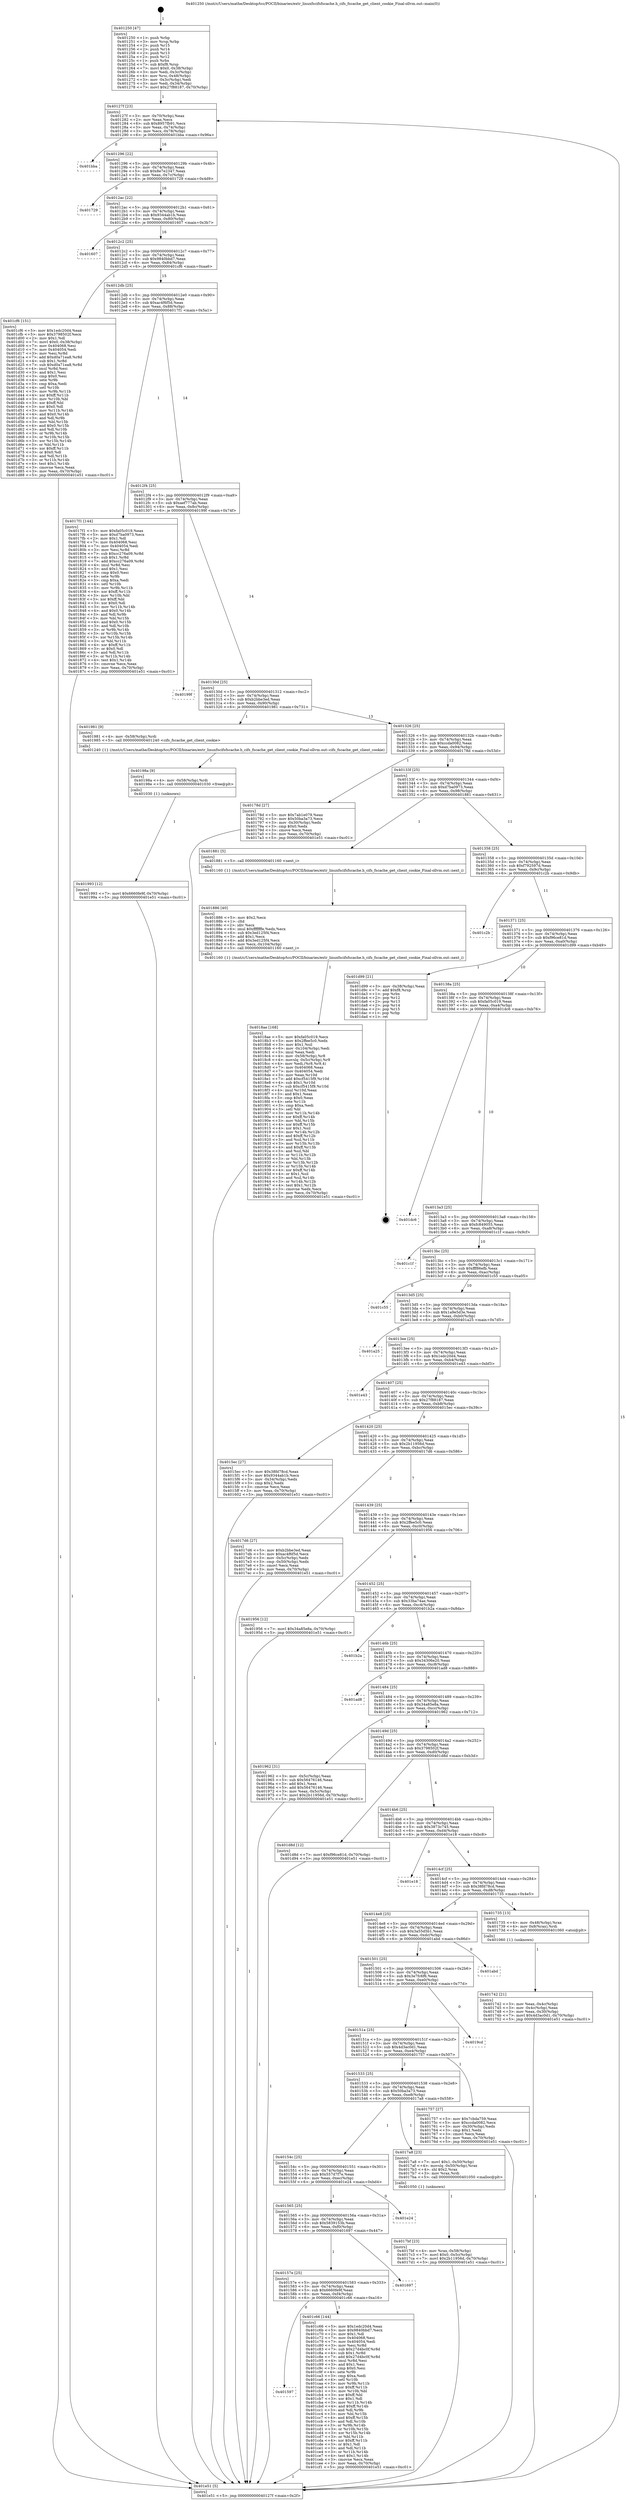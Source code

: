 digraph "0x401250" {
  label = "0x401250 (/mnt/c/Users/mathe/Desktop/tcc/POCII/binaries/extr_linuxfscifsfscache.h_cifs_fscache_get_client_cookie_Final-ollvm.out::main(0))"
  labelloc = "t"
  node[shape=record]

  Entry [label="",width=0.3,height=0.3,shape=circle,fillcolor=black,style=filled]
  "0x40127f" [label="{
     0x40127f [23]\l
     | [instrs]\l
     &nbsp;&nbsp;0x40127f \<+3\>: mov -0x70(%rbp),%eax\l
     &nbsp;&nbsp;0x401282 \<+2\>: mov %eax,%ecx\l
     &nbsp;&nbsp;0x401284 \<+6\>: sub $0x8957fb91,%ecx\l
     &nbsp;&nbsp;0x40128a \<+3\>: mov %eax,-0x74(%rbp)\l
     &nbsp;&nbsp;0x40128d \<+3\>: mov %ecx,-0x78(%rbp)\l
     &nbsp;&nbsp;0x401290 \<+6\>: je 0000000000401bba \<main+0x96a\>\l
  }"]
  "0x401bba" [label="{
     0x401bba\l
  }", style=dashed]
  "0x401296" [label="{
     0x401296 [22]\l
     | [instrs]\l
     &nbsp;&nbsp;0x401296 \<+5\>: jmp 000000000040129b \<main+0x4b\>\l
     &nbsp;&nbsp;0x40129b \<+3\>: mov -0x74(%rbp),%eax\l
     &nbsp;&nbsp;0x40129e \<+5\>: sub $0x8e7e2347,%eax\l
     &nbsp;&nbsp;0x4012a3 \<+3\>: mov %eax,-0x7c(%rbp)\l
     &nbsp;&nbsp;0x4012a6 \<+6\>: je 0000000000401729 \<main+0x4d9\>\l
  }"]
  Exit [label="",width=0.3,height=0.3,shape=circle,fillcolor=black,style=filled,peripheries=2]
  "0x401729" [label="{
     0x401729\l
  }", style=dashed]
  "0x4012ac" [label="{
     0x4012ac [22]\l
     | [instrs]\l
     &nbsp;&nbsp;0x4012ac \<+5\>: jmp 00000000004012b1 \<main+0x61\>\l
     &nbsp;&nbsp;0x4012b1 \<+3\>: mov -0x74(%rbp),%eax\l
     &nbsp;&nbsp;0x4012b4 \<+5\>: sub $0x9344ab1b,%eax\l
     &nbsp;&nbsp;0x4012b9 \<+3\>: mov %eax,-0x80(%rbp)\l
     &nbsp;&nbsp;0x4012bc \<+6\>: je 0000000000401607 \<main+0x3b7\>\l
  }"]
  "0x401597" [label="{
     0x401597\l
  }", style=dashed]
  "0x401607" [label="{
     0x401607\l
  }", style=dashed]
  "0x4012c2" [label="{
     0x4012c2 [25]\l
     | [instrs]\l
     &nbsp;&nbsp;0x4012c2 \<+5\>: jmp 00000000004012c7 \<main+0x77\>\l
     &nbsp;&nbsp;0x4012c7 \<+3\>: mov -0x74(%rbp),%eax\l
     &nbsp;&nbsp;0x4012ca \<+5\>: sub $0x9840bbd7,%eax\l
     &nbsp;&nbsp;0x4012cf \<+6\>: mov %eax,-0x84(%rbp)\l
     &nbsp;&nbsp;0x4012d5 \<+6\>: je 0000000000401cf6 \<main+0xaa6\>\l
  }"]
  "0x401c66" [label="{
     0x401c66 [144]\l
     | [instrs]\l
     &nbsp;&nbsp;0x401c66 \<+5\>: mov $0x1edc20d4,%eax\l
     &nbsp;&nbsp;0x401c6b \<+5\>: mov $0x9840bbd7,%ecx\l
     &nbsp;&nbsp;0x401c70 \<+2\>: mov $0x1,%dl\l
     &nbsp;&nbsp;0x401c72 \<+7\>: mov 0x404068,%esi\l
     &nbsp;&nbsp;0x401c79 \<+7\>: mov 0x404054,%edi\l
     &nbsp;&nbsp;0x401c80 \<+3\>: mov %esi,%r8d\l
     &nbsp;&nbsp;0x401c83 \<+7\>: sub $0x27d4bc0f,%r8d\l
     &nbsp;&nbsp;0x401c8a \<+4\>: sub $0x1,%r8d\l
     &nbsp;&nbsp;0x401c8e \<+7\>: add $0x27d4bc0f,%r8d\l
     &nbsp;&nbsp;0x401c95 \<+4\>: imul %r8d,%esi\l
     &nbsp;&nbsp;0x401c99 \<+3\>: and $0x1,%esi\l
     &nbsp;&nbsp;0x401c9c \<+3\>: cmp $0x0,%esi\l
     &nbsp;&nbsp;0x401c9f \<+4\>: sete %r9b\l
     &nbsp;&nbsp;0x401ca3 \<+3\>: cmp $0xa,%edi\l
     &nbsp;&nbsp;0x401ca6 \<+4\>: setl %r10b\l
     &nbsp;&nbsp;0x401caa \<+3\>: mov %r9b,%r11b\l
     &nbsp;&nbsp;0x401cad \<+4\>: xor $0xff,%r11b\l
     &nbsp;&nbsp;0x401cb1 \<+3\>: mov %r10b,%bl\l
     &nbsp;&nbsp;0x401cb4 \<+3\>: xor $0xff,%bl\l
     &nbsp;&nbsp;0x401cb7 \<+3\>: xor $0x1,%dl\l
     &nbsp;&nbsp;0x401cba \<+3\>: mov %r11b,%r14b\l
     &nbsp;&nbsp;0x401cbd \<+4\>: and $0xff,%r14b\l
     &nbsp;&nbsp;0x401cc1 \<+3\>: and %dl,%r9b\l
     &nbsp;&nbsp;0x401cc4 \<+3\>: mov %bl,%r15b\l
     &nbsp;&nbsp;0x401cc7 \<+4\>: and $0xff,%r15b\l
     &nbsp;&nbsp;0x401ccb \<+3\>: and %dl,%r10b\l
     &nbsp;&nbsp;0x401cce \<+3\>: or %r9b,%r14b\l
     &nbsp;&nbsp;0x401cd1 \<+3\>: or %r10b,%r15b\l
     &nbsp;&nbsp;0x401cd4 \<+3\>: xor %r15b,%r14b\l
     &nbsp;&nbsp;0x401cd7 \<+3\>: or %bl,%r11b\l
     &nbsp;&nbsp;0x401cda \<+4\>: xor $0xff,%r11b\l
     &nbsp;&nbsp;0x401cde \<+3\>: or $0x1,%dl\l
     &nbsp;&nbsp;0x401ce1 \<+3\>: and %dl,%r11b\l
     &nbsp;&nbsp;0x401ce4 \<+3\>: or %r11b,%r14b\l
     &nbsp;&nbsp;0x401ce7 \<+4\>: test $0x1,%r14b\l
     &nbsp;&nbsp;0x401ceb \<+3\>: cmovne %ecx,%eax\l
     &nbsp;&nbsp;0x401cee \<+3\>: mov %eax,-0x70(%rbp)\l
     &nbsp;&nbsp;0x401cf1 \<+5\>: jmp 0000000000401e51 \<main+0xc01\>\l
  }"]
  "0x401cf6" [label="{
     0x401cf6 [151]\l
     | [instrs]\l
     &nbsp;&nbsp;0x401cf6 \<+5\>: mov $0x1edc20d4,%eax\l
     &nbsp;&nbsp;0x401cfb \<+5\>: mov $0x3798502f,%ecx\l
     &nbsp;&nbsp;0x401d00 \<+2\>: mov $0x1,%dl\l
     &nbsp;&nbsp;0x401d02 \<+7\>: movl $0x0,-0x38(%rbp)\l
     &nbsp;&nbsp;0x401d09 \<+7\>: mov 0x404068,%esi\l
     &nbsp;&nbsp;0x401d10 \<+7\>: mov 0x404054,%edi\l
     &nbsp;&nbsp;0x401d17 \<+3\>: mov %esi,%r8d\l
     &nbsp;&nbsp;0x401d1a \<+7\>: add $0xd0a71ea8,%r8d\l
     &nbsp;&nbsp;0x401d21 \<+4\>: sub $0x1,%r8d\l
     &nbsp;&nbsp;0x401d25 \<+7\>: sub $0xd0a71ea8,%r8d\l
     &nbsp;&nbsp;0x401d2c \<+4\>: imul %r8d,%esi\l
     &nbsp;&nbsp;0x401d30 \<+3\>: and $0x1,%esi\l
     &nbsp;&nbsp;0x401d33 \<+3\>: cmp $0x0,%esi\l
     &nbsp;&nbsp;0x401d36 \<+4\>: sete %r9b\l
     &nbsp;&nbsp;0x401d3a \<+3\>: cmp $0xa,%edi\l
     &nbsp;&nbsp;0x401d3d \<+4\>: setl %r10b\l
     &nbsp;&nbsp;0x401d41 \<+3\>: mov %r9b,%r11b\l
     &nbsp;&nbsp;0x401d44 \<+4\>: xor $0xff,%r11b\l
     &nbsp;&nbsp;0x401d48 \<+3\>: mov %r10b,%bl\l
     &nbsp;&nbsp;0x401d4b \<+3\>: xor $0xff,%bl\l
     &nbsp;&nbsp;0x401d4e \<+3\>: xor $0x0,%dl\l
     &nbsp;&nbsp;0x401d51 \<+3\>: mov %r11b,%r14b\l
     &nbsp;&nbsp;0x401d54 \<+4\>: and $0x0,%r14b\l
     &nbsp;&nbsp;0x401d58 \<+3\>: and %dl,%r9b\l
     &nbsp;&nbsp;0x401d5b \<+3\>: mov %bl,%r15b\l
     &nbsp;&nbsp;0x401d5e \<+4\>: and $0x0,%r15b\l
     &nbsp;&nbsp;0x401d62 \<+3\>: and %dl,%r10b\l
     &nbsp;&nbsp;0x401d65 \<+3\>: or %r9b,%r14b\l
     &nbsp;&nbsp;0x401d68 \<+3\>: or %r10b,%r15b\l
     &nbsp;&nbsp;0x401d6b \<+3\>: xor %r15b,%r14b\l
     &nbsp;&nbsp;0x401d6e \<+3\>: or %bl,%r11b\l
     &nbsp;&nbsp;0x401d71 \<+4\>: xor $0xff,%r11b\l
     &nbsp;&nbsp;0x401d75 \<+3\>: or $0x0,%dl\l
     &nbsp;&nbsp;0x401d78 \<+3\>: and %dl,%r11b\l
     &nbsp;&nbsp;0x401d7b \<+3\>: or %r11b,%r14b\l
     &nbsp;&nbsp;0x401d7e \<+4\>: test $0x1,%r14b\l
     &nbsp;&nbsp;0x401d82 \<+3\>: cmovne %ecx,%eax\l
     &nbsp;&nbsp;0x401d85 \<+3\>: mov %eax,-0x70(%rbp)\l
     &nbsp;&nbsp;0x401d88 \<+5\>: jmp 0000000000401e51 \<main+0xc01\>\l
  }"]
  "0x4012db" [label="{
     0x4012db [25]\l
     | [instrs]\l
     &nbsp;&nbsp;0x4012db \<+5\>: jmp 00000000004012e0 \<main+0x90\>\l
     &nbsp;&nbsp;0x4012e0 \<+3\>: mov -0x74(%rbp),%eax\l
     &nbsp;&nbsp;0x4012e3 \<+5\>: sub $0xac4f6f5d,%eax\l
     &nbsp;&nbsp;0x4012e8 \<+6\>: mov %eax,-0x88(%rbp)\l
     &nbsp;&nbsp;0x4012ee \<+6\>: je 00000000004017f1 \<main+0x5a1\>\l
  }"]
  "0x40157e" [label="{
     0x40157e [25]\l
     | [instrs]\l
     &nbsp;&nbsp;0x40157e \<+5\>: jmp 0000000000401583 \<main+0x333\>\l
     &nbsp;&nbsp;0x401583 \<+3\>: mov -0x74(%rbp),%eax\l
     &nbsp;&nbsp;0x401586 \<+5\>: sub $0x6660fe9f,%eax\l
     &nbsp;&nbsp;0x40158b \<+6\>: mov %eax,-0xf4(%rbp)\l
     &nbsp;&nbsp;0x401591 \<+6\>: je 0000000000401c66 \<main+0xa16\>\l
  }"]
  "0x4017f1" [label="{
     0x4017f1 [144]\l
     | [instrs]\l
     &nbsp;&nbsp;0x4017f1 \<+5\>: mov $0xfa05c019,%eax\l
     &nbsp;&nbsp;0x4017f6 \<+5\>: mov $0xd7ba0973,%ecx\l
     &nbsp;&nbsp;0x4017fb \<+2\>: mov $0x1,%dl\l
     &nbsp;&nbsp;0x4017fd \<+7\>: mov 0x404068,%esi\l
     &nbsp;&nbsp;0x401804 \<+7\>: mov 0x404054,%edi\l
     &nbsp;&nbsp;0x40180b \<+3\>: mov %esi,%r8d\l
     &nbsp;&nbsp;0x40180e \<+7\>: sub $0xcc276a09,%r8d\l
     &nbsp;&nbsp;0x401815 \<+4\>: sub $0x1,%r8d\l
     &nbsp;&nbsp;0x401819 \<+7\>: add $0xcc276a09,%r8d\l
     &nbsp;&nbsp;0x401820 \<+4\>: imul %r8d,%esi\l
     &nbsp;&nbsp;0x401824 \<+3\>: and $0x1,%esi\l
     &nbsp;&nbsp;0x401827 \<+3\>: cmp $0x0,%esi\l
     &nbsp;&nbsp;0x40182a \<+4\>: sete %r9b\l
     &nbsp;&nbsp;0x40182e \<+3\>: cmp $0xa,%edi\l
     &nbsp;&nbsp;0x401831 \<+4\>: setl %r10b\l
     &nbsp;&nbsp;0x401835 \<+3\>: mov %r9b,%r11b\l
     &nbsp;&nbsp;0x401838 \<+4\>: xor $0xff,%r11b\l
     &nbsp;&nbsp;0x40183c \<+3\>: mov %r10b,%bl\l
     &nbsp;&nbsp;0x40183f \<+3\>: xor $0xff,%bl\l
     &nbsp;&nbsp;0x401842 \<+3\>: xor $0x0,%dl\l
     &nbsp;&nbsp;0x401845 \<+3\>: mov %r11b,%r14b\l
     &nbsp;&nbsp;0x401848 \<+4\>: and $0x0,%r14b\l
     &nbsp;&nbsp;0x40184c \<+3\>: and %dl,%r9b\l
     &nbsp;&nbsp;0x40184f \<+3\>: mov %bl,%r15b\l
     &nbsp;&nbsp;0x401852 \<+4\>: and $0x0,%r15b\l
     &nbsp;&nbsp;0x401856 \<+3\>: and %dl,%r10b\l
     &nbsp;&nbsp;0x401859 \<+3\>: or %r9b,%r14b\l
     &nbsp;&nbsp;0x40185c \<+3\>: or %r10b,%r15b\l
     &nbsp;&nbsp;0x40185f \<+3\>: xor %r15b,%r14b\l
     &nbsp;&nbsp;0x401862 \<+3\>: or %bl,%r11b\l
     &nbsp;&nbsp;0x401865 \<+4\>: xor $0xff,%r11b\l
     &nbsp;&nbsp;0x401869 \<+3\>: or $0x0,%dl\l
     &nbsp;&nbsp;0x40186c \<+3\>: and %dl,%r11b\l
     &nbsp;&nbsp;0x40186f \<+3\>: or %r11b,%r14b\l
     &nbsp;&nbsp;0x401872 \<+4\>: test $0x1,%r14b\l
     &nbsp;&nbsp;0x401876 \<+3\>: cmovne %ecx,%eax\l
     &nbsp;&nbsp;0x401879 \<+3\>: mov %eax,-0x70(%rbp)\l
     &nbsp;&nbsp;0x40187c \<+5\>: jmp 0000000000401e51 \<main+0xc01\>\l
  }"]
  "0x4012f4" [label="{
     0x4012f4 [25]\l
     | [instrs]\l
     &nbsp;&nbsp;0x4012f4 \<+5\>: jmp 00000000004012f9 \<main+0xa9\>\l
     &nbsp;&nbsp;0x4012f9 \<+3\>: mov -0x74(%rbp),%eax\l
     &nbsp;&nbsp;0x4012fc \<+5\>: sub $0xaef777ab,%eax\l
     &nbsp;&nbsp;0x401301 \<+6\>: mov %eax,-0x8c(%rbp)\l
     &nbsp;&nbsp;0x401307 \<+6\>: je 000000000040199f \<main+0x74f\>\l
  }"]
  "0x401697" [label="{
     0x401697\l
  }", style=dashed]
  "0x40199f" [label="{
     0x40199f\l
  }", style=dashed]
  "0x40130d" [label="{
     0x40130d [25]\l
     | [instrs]\l
     &nbsp;&nbsp;0x40130d \<+5\>: jmp 0000000000401312 \<main+0xc2\>\l
     &nbsp;&nbsp;0x401312 \<+3\>: mov -0x74(%rbp),%eax\l
     &nbsp;&nbsp;0x401315 \<+5\>: sub $0xb2bbe3ed,%eax\l
     &nbsp;&nbsp;0x40131a \<+6\>: mov %eax,-0x90(%rbp)\l
     &nbsp;&nbsp;0x401320 \<+6\>: je 0000000000401981 \<main+0x731\>\l
  }"]
  "0x401565" [label="{
     0x401565 [25]\l
     | [instrs]\l
     &nbsp;&nbsp;0x401565 \<+5\>: jmp 000000000040156a \<main+0x31a\>\l
     &nbsp;&nbsp;0x40156a \<+3\>: mov -0x74(%rbp),%eax\l
     &nbsp;&nbsp;0x40156d \<+5\>: sub $0x5839153b,%eax\l
     &nbsp;&nbsp;0x401572 \<+6\>: mov %eax,-0xf0(%rbp)\l
     &nbsp;&nbsp;0x401578 \<+6\>: je 0000000000401697 \<main+0x447\>\l
  }"]
  "0x401981" [label="{
     0x401981 [9]\l
     | [instrs]\l
     &nbsp;&nbsp;0x401981 \<+4\>: mov -0x58(%rbp),%rdi\l
     &nbsp;&nbsp;0x401985 \<+5\>: call 0000000000401240 \<cifs_fscache_get_client_cookie\>\l
     | [calls]\l
     &nbsp;&nbsp;0x401240 \{1\} (/mnt/c/Users/mathe/Desktop/tcc/POCII/binaries/extr_linuxfscifsfscache.h_cifs_fscache_get_client_cookie_Final-ollvm.out::cifs_fscache_get_client_cookie)\l
  }"]
  "0x401326" [label="{
     0x401326 [25]\l
     | [instrs]\l
     &nbsp;&nbsp;0x401326 \<+5\>: jmp 000000000040132b \<main+0xdb\>\l
     &nbsp;&nbsp;0x40132b \<+3\>: mov -0x74(%rbp),%eax\l
     &nbsp;&nbsp;0x40132e \<+5\>: sub $0xccda0082,%eax\l
     &nbsp;&nbsp;0x401333 \<+6\>: mov %eax,-0x94(%rbp)\l
     &nbsp;&nbsp;0x401339 \<+6\>: je 000000000040178d \<main+0x53d\>\l
  }"]
  "0x401e24" [label="{
     0x401e24\l
  }", style=dashed]
  "0x40178d" [label="{
     0x40178d [27]\l
     | [instrs]\l
     &nbsp;&nbsp;0x40178d \<+5\>: mov $0x7ab1e079,%eax\l
     &nbsp;&nbsp;0x401792 \<+5\>: mov $0x50ba3a73,%ecx\l
     &nbsp;&nbsp;0x401797 \<+3\>: mov -0x30(%rbp),%edx\l
     &nbsp;&nbsp;0x40179a \<+3\>: cmp $0x0,%edx\l
     &nbsp;&nbsp;0x40179d \<+3\>: cmove %ecx,%eax\l
     &nbsp;&nbsp;0x4017a0 \<+3\>: mov %eax,-0x70(%rbp)\l
     &nbsp;&nbsp;0x4017a3 \<+5\>: jmp 0000000000401e51 \<main+0xc01\>\l
  }"]
  "0x40133f" [label="{
     0x40133f [25]\l
     | [instrs]\l
     &nbsp;&nbsp;0x40133f \<+5\>: jmp 0000000000401344 \<main+0xf4\>\l
     &nbsp;&nbsp;0x401344 \<+3\>: mov -0x74(%rbp),%eax\l
     &nbsp;&nbsp;0x401347 \<+5\>: sub $0xd7ba0973,%eax\l
     &nbsp;&nbsp;0x40134c \<+6\>: mov %eax,-0x98(%rbp)\l
     &nbsp;&nbsp;0x401352 \<+6\>: je 0000000000401881 \<main+0x631\>\l
  }"]
  "0x401993" [label="{
     0x401993 [12]\l
     | [instrs]\l
     &nbsp;&nbsp;0x401993 \<+7\>: movl $0x6660fe9f,-0x70(%rbp)\l
     &nbsp;&nbsp;0x40199a \<+5\>: jmp 0000000000401e51 \<main+0xc01\>\l
  }"]
  "0x401881" [label="{
     0x401881 [5]\l
     | [instrs]\l
     &nbsp;&nbsp;0x401881 \<+5\>: call 0000000000401160 \<next_i\>\l
     | [calls]\l
     &nbsp;&nbsp;0x401160 \{1\} (/mnt/c/Users/mathe/Desktop/tcc/POCII/binaries/extr_linuxfscifsfscache.h_cifs_fscache_get_client_cookie_Final-ollvm.out::next_i)\l
  }"]
  "0x401358" [label="{
     0x401358 [25]\l
     | [instrs]\l
     &nbsp;&nbsp;0x401358 \<+5\>: jmp 000000000040135d \<main+0x10d\>\l
     &nbsp;&nbsp;0x40135d \<+3\>: mov -0x74(%rbp),%eax\l
     &nbsp;&nbsp;0x401360 \<+5\>: sub $0xf792597d,%eax\l
     &nbsp;&nbsp;0x401365 \<+6\>: mov %eax,-0x9c(%rbp)\l
     &nbsp;&nbsp;0x40136b \<+6\>: je 0000000000401c2b \<main+0x9db\>\l
  }"]
  "0x40198a" [label="{
     0x40198a [9]\l
     | [instrs]\l
     &nbsp;&nbsp;0x40198a \<+4\>: mov -0x58(%rbp),%rdi\l
     &nbsp;&nbsp;0x40198e \<+5\>: call 0000000000401030 \<free@plt\>\l
     | [calls]\l
     &nbsp;&nbsp;0x401030 \{1\} (unknown)\l
  }"]
  "0x401c2b" [label="{
     0x401c2b\l
  }", style=dashed]
  "0x401371" [label="{
     0x401371 [25]\l
     | [instrs]\l
     &nbsp;&nbsp;0x401371 \<+5\>: jmp 0000000000401376 \<main+0x126\>\l
     &nbsp;&nbsp;0x401376 \<+3\>: mov -0x74(%rbp),%eax\l
     &nbsp;&nbsp;0x401379 \<+5\>: sub $0xf96ce81d,%eax\l
     &nbsp;&nbsp;0x40137e \<+6\>: mov %eax,-0xa0(%rbp)\l
     &nbsp;&nbsp;0x401384 \<+6\>: je 0000000000401d99 \<main+0xb49\>\l
  }"]
  "0x4018ae" [label="{
     0x4018ae [168]\l
     | [instrs]\l
     &nbsp;&nbsp;0x4018ae \<+5\>: mov $0xfa05c019,%ecx\l
     &nbsp;&nbsp;0x4018b3 \<+5\>: mov $0x2ffee5c0,%edx\l
     &nbsp;&nbsp;0x4018b8 \<+3\>: mov $0x1,%sil\l
     &nbsp;&nbsp;0x4018bb \<+6\>: mov -0x104(%rbp),%edi\l
     &nbsp;&nbsp;0x4018c1 \<+3\>: imul %eax,%edi\l
     &nbsp;&nbsp;0x4018c4 \<+4\>: mov -0x58(%rbp),%r8\l
     &nbsp;&nbsp;0x4018c8 \<+4\>: movslq -0x5c(%rbp),%r9\l
     &nbsp;&nbsp;0x4018cc \<+4\>: mov %edi,(%r8,%r9,4)\l
     &nbsp;&nbsp;0x4018d0 \<+7\>: mov 0x404068,%eax\l
     &nbsp;&nbsp;0x4018d7 \<+7\>: mov 0x404054,%edi\l
     &nbsp;&nbsp;0x4018de \<+3\>: mov %eax,%r10d\l
     &nbsp;&nbsp;0x4018e1 \<+7\>: add $0xcf5415f9,%r10d\l
     &nbsp;&nbsp;0x4018e8 \<+4\>: sub $0x1,%r10d\l
     &nbsp;&nbsp;0x4018ec \<+7\>: sub $0xcf5415f9,%r10d\l
     &nbsp;&nbsp;0x4018f3 \<+4\>: imul %r10d,%eax\l
     &nbsp;&nbsp;0x4018f7 \<+3\>: and $0x1,%eax\l
     &nbsp;&nbsp;0x4018fa \<+3\>: cmp $0x0,%eax\l
     &nbsp;&nbsp;0x4018fd \<+4\>: sete %r11b\l
     &nbsp;&nbsp;0x401901 \<+3\>: cmp $0xa,%edi\l
     &nbsp;&nbsp;0x401904 \<+3\>: setl %bl\l
     &nbsp;&nbsp;0x401907 \<+3\>: mov %r11b,%r14b\l
     &nbsp;&nbsp;0x40190a \<+4\>: xor $0xff,%r14b\l
     &nbsp;&nbsp;0x40190e \<+3\>: mov %bl,%r15b\l
     &nbsp;&nbsp;0x401911 \<+4\>: xor $0xff,%r15b\l
     &nbsp;&nbsp;0x401915 \<+4\>: xor $0x1,%sil\l
     &nbsp;&nbsp;0x401919 \<+3\>: mov %r14b,%r12b\l
     &nbsp;&nbsp;0x40191c \<+4\>: and $0xff,%r12b\l
     &nbsp;&nbsp;0x401920 \<+3\>: and %sil,%r11b\l
     &nbsp;&nbsp;0x401923 \<+3\>: mov %r15b,%r13b\l
     &nbsp;&nbsp;0x401926 \<+4\>: and $0xff,%r13b\l
     &nbsp;&nbsp;0x40192a \<+3\>: and %sil,%bl\l
     &nbsp;&nbsp;0x40192d \<+3\>: or %r11b,%r12b\l
     &nbsp;&nbsp;0x401930 \<+3\>: or %bl,%r13b\l
     &nbsp;&nbsp;0x401933 \<+3\>: xor %r13b,%r12b\l
     &nbsp;&nbsp;0x401936 \<+3\>: or %r15b,%r14b\l
     &nbsp;&nbsp;0x401939 \<+4\>: xor $0xff,%r14b\l
     &nbsp;&nbsp;0x40193d \<+4\>: or $0x1,%sil\l
     &nbsp;&nbsp;0x401941 \<+3\>: and %sil,%r14b\l
     &nbsp;&nbsp;0x401944 \<+3\>: or %r14b,%r12b\l
     &nbsp;&nbsp;0x401947 \<+4\>: test $0x1,%r12b\l
     &nbsp;&nbsp;0x40194b \<+3\>: cmovne %edx,%ecx\l
     &nbsp;&nbsp;0x40194e \<+3\>: mov %ecx,-0x70(%rbp)\l
     &nbsp;&nbsp;0x401951 \<+5\>: jmp 0000000000401e51 \<main+0xc01\>\l
  }"]
  "0x401d99" [label="{
     0x401d99 [21]\l
     | [instrs]\l
     &nbsp;&nbsp;0x401d99 \<+3\>: mov -0x38(%rbp),%eax\l
     &nbsp;&nbsp;0x401d9c \<+7\>: add $0xf8,%rsp\l
     &nbsp;&nbsp;0x401da3 \<+1\>: pop %rbx\l
     &nbsp;&nbsp;0x401da4 \<+2\>: pop %r12\l
     &nbsp;&nbsp;0x401da6 \<+2\>: pop %r13\l
     &nbsp;&nbsp;0x401da8 \<+2\>: pop %r14\l
     &nbsp;&nbsp;0x401daa \<+2\>: pop %r15\l
     &nbsp;&nbsp;0x401dac \<+1\>: pop %rbp\l
     &nbsp;&nbsp;0x401dad \<+1\>: ret\l
  }"]
  "0x40138a" [label="{
     0x40138a [25]\l
     | [instrs]\l
     &nbsp;&nbsp;0x40138a \<+5\>: jmp 000000000040138f \<main+0x13f\>\l
     &nbsp;&nbsp;0x40138f \<+3\>: mov -0x74(%rbp),%eax\l
     &nbsp;&nbsp;0x401392 \<+5\>: sub $0xfa05c019,%eax\l
     &nbsp;&nbsp;0x401397 \<+6\>: mov %eax,-0xa4(%rbp)\l
     &nbsp;&nbsp;0x40139d \<+6\>: je 0000000000401dc6 \<main+0xb76\>\l
  }"]
  "0x401886" [label="{
     0x401886 [40]\l
     | [instrs]\l
     &nbsp;&nbsp;0x401886 \<+5\>: mov $0x2,%ecx\l
     &nbsp;&nbsp;0x40188b \<+1\>: cltd\l
     &nbsp;&nbsp;0x40188c \<+2\>: idiv %ecx\l
     &nbsp;&nbsp;0x40188e \<+6\>: imul $0xfffffffe,%edx,%ecx\l
     &nbsp;&nbsp;0x401894 \<+6\>: sub $0x3ed125f4,%ecx\l
     &nbsp;&nbsp;0x40189a \<+3\>: add $0x1,%ecx\l
     &nbsp;&nbsp;0x40189d \<+6\>: add $0x3ed125f4,%ecx\l
     &nbsp;&nbsp;0x4018a3 \<+6\>: mov %ecx,-0x104(%rbp)\l
     &nbsp;&nbsp;0x4018a9 \<+5\>: call 0000000000401160 \<next_i\>\l
     | [calls]\l
     &nbsp;&nbsp;0x401160 \{1\} (/mnt/c/Users/mathe/Desktop/tcc/POCII/binaries/extr_linuxfscifsfscache.h_cifs_fscache_get_client_cookie_Final-ollvm.out::next_i)\l
  }"]
  "0x401dc6" [label="{
     0x401dc6\l
  }", style=dashed]
  "0x4013a3" [label="{
     0x4013a3 [25]\l
     | [instrs]\l
     &nbsp;&nbsp;0x4013a3 \<+5\>: jmp 00000000004013a8 \<main+0x158\>\l
     &nbsp;&nbsp;0x4013a8 \<+3\>: mov -0x74(%rbp),%eax\l
     &nbsp;&nbsp;0x4013ab \<+5\>: sub $0xfc849055,%eax\l
     &nbsp;&nbsp;0x4013b0 \<+6\>: mov %eax,-0xa8(%rbp)\l
     &nbsp;&nbsp;0x4013b6 \<+6\>: je 0000000000401c1f \<main+0x9cf\>\l
  }"]
  "0x4017bf" [label="{
     0x4017bf [23]\l
     | [instrs]\l
     &nbsp;&nbsp;0x4017bf \<+4\>: mov %rax,-0x58(%rbp)\l
     &nbsp;&nbsp;0x4017c3 \<+7\>: movl $0x0,-0x5c(%rbp)\l
     &nbsp;&nbsp;0x4017ca \<+7\>: movl $0x2b11956d,-0x70(%rbp)\l
     &nbsp;&nbsp;0x4017d1 \<+5\>: jmp 0000000000401e51 \<main+0xc01\>\l
  }"]
  "0x401c1f" [label="{
     0x401c1f\l
  }", style=dashed]
  "0x4013bc" [label="{
     0x4013bc [25]\l
     | [instrs]\l
     &nbsp;&nbsp;0x4013bc \<+5\>: jmp 00000000004013c1 \<main+0x171\>\l
     &nbsp;&nbsp;0x4013c1 \<+3\>: mov -0x74(%rbp),%eax\l
     &nbsp;&nbsp;0x4013c4 \<+5\>: sub $0xfff86efb,%eax\l
     &nbsp;&nbsp;0x4013c9 \<+6\>: mov %eax,-0xac(%rbp)\l
     &nbsp;&nbsp;0x4013cf \<+6\>: je 0000000000401c55 \<main+0xa05\>\l
  }"]
  "0x40154c" [label="{
     0x40154c [25]\l
     | [instrs]\l
     &nbsp;&nbsp;0x40154c \<+5\>: jmp 0000000000401551 \<main+0x301\>\l
     &nbsp;&nbsp;0x401551 \<+3\>: mov -0x74(%rbp),%eax\l
     &nbsp;&nbsp;0x401554 \<+5\>: sub $0x557d7f7e,%eax\l
     &nbsp;&nbsp;0x401559 \<+6\>: mov %eax,-0xec(%rbp)\l
     &nbsp;&nbsp;0x40155f \<+6\>: je 0000000000401e24 \<main+0xbd4\>\l
  }"]
  "0x401c55" [label="{
     0x401c55\l
  }", style=dashed]
  "0x4013d5" [label="{
     0x4013d5 [25]\l
     | [instrs]\l
     &nbsp;&nbsp;0x4013d5 \<+5\>: jmp 00000000004013da \<main+0x18a\>\l
     &nbsp;&nbsp;0x4013da \<+3\>: mov -0x74(%rbp),%eax\l
     &nbsp;&nbsp;0x4013dd \<+5\>: sub $0x1a9e5d3e,%eax\l
     &nbsp;&nbsp;0x4013e2 \<+6\>: mov %eax,-0xb0(%rbp)\l
     &nbsp;&nbsp;0x4013e8 \<+6\>: je 0000000000401a25 \<main+0x7d5\>\l
  }"]
  "0x4017a8" [label="{
     0x4017a8 [23]\l
     | [instrs]\l
     &nbsp;&nbsp;0x4017a8 \<+7\>: movl $0x1,-0x50(%rbp)\l
     &nbsp;&nbsp;0x4017af \<+4\>: movslq -0x50(%rbp),%rax\l
     &nbsp;&nbsp;0x4017b3 \<+4\>: shl $0x2,%rax\l
     &nbsp;&nbsp;0x4017b7 \<+3\>: mov %rax,%rdi\l
     &nbsp;&nbsp;0x4017ba \<+5\>: call 0000000000401050 \<malloc@plt\>\l
     | [calls]\l
     &nbsp;&nbsp;0x401050 \{1\} (unknown)\l
  }"]
  "0x401a25" [label="{
     0x401a25\l
  }", style=dashed]
  "0x4013ee" [label="{
     0x4013ee [25]\l
     | [instrs]\l
     &nbsp;&nbsp;0x4013ee \<+5\>: jmp 00000000004013f3 \<main+0x1a3\>\l
     &nbsp;&nbsp;0x4013f3 \<+3\>: mov -0x74(%rbp),%eax\l
     &nbsp;&nbsp;0x4013f6 \<+5\>: sub $0x1edc20d4,%eax\l
     &nbsp;&nbsp;0x4013fb \<+6\>: mov %eax,-0xb4(%rbp)\l
     &nbsp;&nbsp;0x401401 \<+6\>: je 0000000000401e43 \<main+0xbf3\>\l
  }"]
  "0x401533" [label="{
     0x401533 [25]\l
     | [instrs]\l
     &nbsp;&nbsp;0x401533 \<+5\>: jmp 0000000000401538 \<main+0x2e8\>\l
     &nbsp;&nbsp;0x401538 \<+3\>: mov -0x74(%rbp),%eax\l
     &nbsp;&nbsp;0x40153b \<+5\>: sub $0x50ba3a73,%eax\l
     &nbsp;&nbsp;0x401540 \<+6\>: mov %eax,-0xe8(%rbp)\l
     &nbsp;&nbsp;0x401546 \<+6\>: je 00000000004017a8 \<main+0x558\>\l
  }"]
  "0x401e43" [label="{
     0x401e43\l
  }", style=dashed]
  "0x401407" [label="{
     0x401407 [25]\l
     | [instrs]\l
     &nbsp;&nbsp;0x401407 \<+5\>: jmp 000000000040140c \<main+0x1bc\>\l
     &nbsp;&nbsp;0x40140c \<+3\>: mov -0x74(%rbp),%eax\l
     &nbsp;&nbsp;0x40140f \<+5\>: sub $0x27f88187,%eax\l
     &nbsp;&nbsp;0x401414 \<+6\>: mov %eax,-0xb8(%rbp)\l
     &nbsp;&nbsp;0x40141a \<+6\>: je 00000000004015ec \<main+0x39c\>\l
  }"]
  "0x401757" [label="{
     0x401757 [27]\l
     | [instrs]\l
     &nbsp;&nbsp;0x401757 \<+5\>: mov $0x7cbda759,%eax\l
     &nbsp;&nbsp;0x40175c \<+5\>: mov $0xccda0082,%ecx\l
     &nbsp;&nbsp;0x401761 \<+3\>: mov -0x30(%rbp),%edx\l
     &nbsp;&nbsp;0x401764 \<+3\>: cmp $0x1,%edx\l
     &nbsp;&nbsp;0x401767 \<+3\>: cmovl %ecx,%eax\l
     &nbsp;&nbsp;0x40176a \<+3\>: mov %eax,-0x70(%rbp)\l
     &nbsp;&nbsp;0x40176d \<+5\>: jmp 0000000000401e51 \<main+0xc01\>\l
  }"]
  "0x4015ec" [label="{
     0x4015ec [27]\l
     | [instrs]\l
     &nbsp;&nbsp;0x4015ec \<+5\>: mov $0x38fd78cd,%eax\l
     &nbsp;&nbsp;0x4015f1 \<+5\>: mov $0x9344ab1b,%ecx\l
     &nbsp;&nbsp;0x4015f6 \<+3\>: mov -0x34(%rbp),%edx\l
     &nbsp;&nbsp;0x4015f9 \<+3\>: cmp $0x2,%edx\l
     &nbsp;&nbsp;0x4015fc \<+3\>: cmovne %ecx,%eax\l
     &nbsp;&nbsp;0x4015ff \<+3\>: mov %eax,-0x70(%rbp)\l
     &nbsp;&nbsp;0x401602 \<+5\>: jmp 0000000000401e51 \<main+0xc01\>\l
  }"]
  "0x401420" [label="{
     0x401420 [25]\l
     | [instrs]\l
     &nbsp;&nbsp;0x401420 \<+5\>: jmp 0000000000401425 \<main+0x1d5\>\l
     &nbsp;&nbsp;0x401425 \<+3\>: mov -0x74(%rbp),%eax\l
     &nbsp;&nbsp;0x401428 \<+5\>: sub $0x2b11956d,%eax\l
     &nbsp;&nbsp;0x40142d \<+6\>: mov %eax,-0xbc(%rbp)\l
     &nbsp;&nbsp;0x401433 \<+6\>: je 00000000004017d6 \<main+0x586\>\l
  }"]
  "0x401e51" [label="{
     0x401e51 [5]\l
     | [instrs]\l
     &nbsp;&nbsp;0x401e51 \<+5\>: jmp 000000000040127f \<main+0x2f\>\l
  }"]
  "0x401250" [label="{
     0x401250 [47]\l
     | [instrs]\l
     &nbsp;&nbsp;0x401250 \<+1\>: push %rbp\l
     &nbsp;&nbsp;0x401251 \<+3\>: mov %rsp,%rbp\l
     &nbsp;&nbsp;0x401254 \<+2\>: push %r15\l
     &nbsp;&nbsp;0x401256 \<+2\>: push %r14\l
     &nbsp;&nbsp;0x401258 \<+2\>: push %r13\l
     &nbsp;&nbsp;0x40125a \<+2\>: push %r12\l
     &nbsp;&nbsp;0x40125c \<+1\>: push %rbx\l
     &nbsp;&nbsp;0x40125d \<+7\>: sub $0xf8,%rsp\l
     &nbsp;&nbsp;0x401264 \<+7\>: movl $0x0,-0x38(%rbp)\l
     &nbsp;&nbsp;0x40126b \<+3\>: mov %edi,-0x3c(%rbp)\l
     &nbsp;&nbsp;0x40126e \<+4\>: mov %rsi,-0x48(%rbp)\l
     &nbsp;&nbsp;0x401272 \<+3\>: mov -0x3c(%rbp),%edi\l
     &nbsp;&nbsp;0x401275 \<+3\>: mov %edi,-0x34(%rbp)\l
     &nbsp;&nbsp;0x401278 \<+7\>: movl $0x27f88187,-0x70(%rbp)\l
  }"]
  "0x40151a" [label="{
     0x40151a [25]\l
     | [instrs]\l
     &nbsp;&nbsp;0x40151a \<+5\>: jmp 000000000040151f \<main+0x2cf\>\l
     &nbsp;&nbsp;0x40151f \<+3\>: mov -0x74(%rbp),%eax\l
     &nbsp;&nbsp;0x401522 \<+5\>: sub $0x4d3ac0d1,%eax\l
     &nbsp;&nbsp;0x401527 \<+6\>: mov %eax,-0xe4(%rbp)\l
     &nbsp;&nbsp;0x40152d \<+6\>: je 0000000000401757 \<main+0x507\>\l
  }"]
  "0x4017d6" [label="{
     0x4017d6 [27]\l
     | [instrs]\l
     &nbsp;&nbsp;0x4017d6 \<+5\>: mov $0xb2bbe3ed,%eax\l
     &nbsp;&nbsp;0x4017db \<+5\>: mov $0xac4f6f5d,%ecx\l
     &nbsp;&nbsp;0x4017e0 \<+3\>: mov -0x5c(%rbp),%edx\l
     &nbsp;&nbsp;0x4017e3 \<+3\>: cmp -0x50(%rbp),%edx\l
     &nbsp;&nbsp;0x4017e6 \<+3\>: cmovl %ecx,%eax\l
     &nbsp;&nbsp;0x4017e9 \<+3\>: mov %eax,-0x70(%rbp)\l
     &nbsp;&nbsp;0x4017ec \<+5\>: jmp 0000000000401e51 \<main+0xc01\>\l
  }"]
  "0x401439" [label="{
     0x401439 [25]\l
     | [instrs]\l
     &nbsp;&nbsp;0x401439 \<+5\>: jmp 000000000040143e \<main+0x1ee\>\l
     &nbsp;&nbsp;0x40143e \<+3\>: mov -0x74(%rbp),%eax\l
     &nbsp;&nbsp;0x401441 \<+5\>: sub $0x2ffee5c0,%eax\l
     &nbsp;&nbsp;0x401446 \<+6\>: mov %eax,-0xc0(%rbp)\l
     &nbsp;&nbsp;0x40144c \<+6\>: je 0000000000401956 \<main+0x706\>\l
  }"]
  "0x4019cd" [label="{
     0x4019cd\l
  }", style=dashed]
  "0x401956" [label="{
     0x401956 [12]\l
     | [instrs]\l
     &nbsp;&nbsp;0x401956 \<+7\>: movl $0x34a85e8a,-0x70(%rbp)\l
     &nbsp;&nbsp;0x40195d \<+5\>: jmp 0000000000401e51 \<main+0xc01\>\l
  }"]
  "0x401452" [label="{
     0x401452 [25]\l
     | [instrs]\l
     &nbsp;&nbsp;0x401452 \<+5\>: jmp 0000000000401457 \<main+0x207\>\l
     &nbsp;&nbsp;0x401457 \<+3\>: mov -0x74(%rbp),%eax\l
     &nbsp;&nbsp;0x40145a \<+5\>: sub $0x33ba74ae,%eax\l
     &nbsp;&nbsp;0x40145f \<+6\>: mov %eax,-0xc4(%rbp)\l
     &nbsp;&nbsp;0x401465 \<+6\>: je 0000000000401b2a \<main+0x8da\>\l
  }"]
  "0x401501" [label="{
     0x401501 [25]\l
     | [instrs]\l
     &nbsp;&nbsp;0x401501 \<+5\>: jmp 0000000000401506 \<main+0x2b6\>\l
     &nbsp;&nbsp;0x401506 \<+3\>: mov -0x74(%rbp),%eax\l
     &nbsp;&nbsp;0x401509 \<+5\>: sub $0x3e7fc6f6,%eax\l
     &nbsp;&nbsp;0x40150e \<+6\>: mov %eax,-0xe0(%rbp)\l
     &nbsp;&nbsp;0x401514 \<+6\>: je 00000000004019cd \<main+0x77d\>\l
  }"]
  "0x401b2a" [label="{
     0x401b2a\l
  }", style=dashed]
  "0x40146b" [label="{
     0x40146b [25]\l
     | [instrs]\l
     &nbsp;&nbsp;0x40146b \<+5\>: jmp 0000000000401470 \<main+0x220\>\l
     &nbsp;&nbsp;0x401470 \<+3\>: mov -0x74(%rbp),%eax\l
     &nbsp;&nbsp;0x401473 \<+5\>: sub $0x34306e20,%eax\l
     &nbsp;&nbsp;0x401478 \<+6\>: mov %eax,-0xc8(%rbp)\l
     &nbsp;&nbsp;0x40147e \<+6\>: je 0000000000401ad8 \<main+0x888\>\l
  }"]
  "0x401abd" [label="{
     0x401abd\l
  }", style=dashed]
  "0x401ad8" [label="{
     0x401ad8\l
  }", style=dashed]
  "0x401484" [label="{
     0x401484 [25]\l
     | [instrs]\l
     &nbsp;&nbsp;0x401484 \<+5\>: jmp 0000000000401489 \<main+0x239\>\l
     &nbsp;&nbsp;0x401489 \<+3\>: mov -0x74(%rbp),%eax\l
     &nbsp;&nbsp;0x40148c \<+5\>: sub $0x34a85e8a,%eax\l
     &nbsp;&nbsp;0x401491 \<+6\>: mov %eax,-0xcc(%rbp)\l
     &nbsp;&nbsp;0x401497 \<+6\>: je 0000000000401962 \<main+0x712\>\l
  }"]
  "0x401742" [label="{
     0x401742 [21]\l
     | [instrs]\l
     &nbsp;&nbsp;0x401742 \<+3\>: mov %eax,-0x4c(%rbp)\l
     &nbsp;&nbsp;0x401745 \<+3\>: mov -0x4c(%rbp),%eax\l
     &nbsp;&nbsp;0x401748 \<+3\>: mov %eax,-0x30(%rbp)\l
     &nbsp;&nbsp;0x40174b \<+7\>: movl $0x4d3ac0d1,-0x70(%rbp)\l
     &nbsp;&nbsp;0x401752 \<+5\>: jmp 0000000000401e51 \<main+0xc01\>\l
  }"]
  "0x401962" [label="{
     0x401962 [31]\l
     | [instrs]\l
     &nbsp;&nbsp;0x401962 \<+3\>: mov -0x5c(%rbp),%eax\l
     &nbsp;&nbsp;0x401965 \<+5\>: sub $0x56476146,%eax\l
     &nbsp;&nbsp;0x40196a \<+3\>: add $0x1,%eax\l
     &nbsp;&nbsp;0x40196d \<+5\>: add $0x56476146,%eax\l
     &nbsp;&nbsp;0x401972 \<+3\>: mov %eax,-0x5c(%rbp)\l
     &nbsp;&nbsp;0x401975 \<+7\>: movl $0x2b11956d,-0x70(%rbp)\l
     &nbsp;&nbsp;0x40197c \<+5\>: jmp 0000000000401e51 \<main+0xc01\>\l
  }"]
  "0x40149d" [label="{
     0x40149d [25]\l
     | [instrs]\l
     &nbsp;&nbsp;0x40149d \<+5\>: jmp 00000000004014a2 \<main+0x252\>\l
     &nbsp;&nbsp;0x4014a2 \<+3\>: mov -0x74(%rbp),%eax\l
     &nbsp;&nbsp;0x4014a5 \<+5\>: sub $0x3798502f,%eax\l
     &nbsp;&nbsp;0x4014aa \<+6\>: mov %eax,-0xd0(%rbp)\l
     &nbsp;&nbsp;0x4014b0 \<+6\>: je 0000000000401d8d \<main+0xb3d\>\l
  }"]
  "0x4014e8" [label="{
     0x4014e8 [25]\l
     | [instrs]\l
     &nbsp;&nbsp;0x4014e8 \<+5\>: jmp 00000000004014ed \<main+0x29d\>\l
     &nbsp;&nbsp;0x4014ed \<+3\>: mov -0x74(%rbp),%eax\l
     &nbsp;&nbsp;0x4014f0 \<+5\>: sub $0x3a55d5b1,%eax\l
     &nbsp;&nbsp;0x4014f5 \<+6\>: mov %eax,-0xdc(%rbp)\l
     &nbsp;&nbsp;0x4014fb \<+6\>: je 0000000000401abd \<main+0x86d\>\l
  }"]
  "0x401d8d" [label="{
     0x401d8d [12]\l
     | [instrs]\l
     &nbsp;&nbsp;0x401d8d \<+7\>: movl $0xf96ce81d,-0x70(%rbp)\l
     &nbsp;&nbsp;0x401d94 \<+5\>: jmp 0000000000401e51 \<main+0xc01\>\l
  }"]
  "0x4014b6" [label="{
     0x4014b6 [25]\l
     | [instrs]\l
     &nbsp;&nbsp;0x4014b6 \<+5\>: jmp 00000000004014bb \<main+0x26b\>\l
     &nbsp;&nbsp;0x4014bb \<+3\>: mov -0x74(%rbp),%eax\l
     &nbsp;&nbsp;0x4014be \<+5\>: sub $0x3873c745,%eax\l
     &nbsp;&nbsp;0x4014c3 \<+6\>: mov %eax,-0xd4(%rbp)\l
     &nbsp;&nbsp;0x4014c9 \<+6\>: je 0000000000401e18 \<main+0xbc8\>\l
  }"]
  "0x401735" [label="{
     0x401735 [13]\l
     | [instrs]\l
     &nbsp;&nbsp;0x401735 \<+4\>: mov -0x48(%rbp),%rax\l
     &nbsp;&nbsp;0x401739 \<+4\>: mov 0x8(%rax),%rdi\l
     &nbsp;&nbsp;0x40173d \<+5\>: call 0000000000401060 \<atoi@plt\>\l
     | [calls]\l
     &nbsp;&nbsp;0x401060 \{1\} (unknown)\l
  }"]
  "0x401e18" [label="{
     0x401e18\l
  }", style=dashed]
  "0x4014cf" [label="{
     0x4014cf [25]\l
     | [instrs]\l
     &nbsp;&nbsp;0x4014cf \<+5\>: jmp 00000000004014d4 \<main+0x284\>\l
     &nbsp;&nbsp;0x4014d4 \<+3\>: mov -0x74(%rbp),%eax\l
     &nbsp;&nbsp;0x4014d7 \<+5\>: sub $0x38fd78cd,%eax\l
     &nbsp;&nbsp;0x4014dc \<+6\>: mov %eax,-0xd8(%rbp)\l
     &nbsp;&nbsp;0x4014e2 \<+6\>: je 0000000000401735 \<main+0x4e5\>\l
  }"]
  Entry -> "0x401250" [label=" 1"]
  "0x40127f" -> "0x401bba" [label=" 0"]
  "0x40127f" -> "0x401296" [label=" 16"]
  "0x401d99" -> Exit [label=" 1"]
  "0x401296" -> "0x401729" [label=" 0"]
  "0x401296" -> "0x4012ac" [label=" 16"]
  "0x401d8d" -> "0x401e51" [label=" 1"]
  "0x4012ac" -> "0x401607" [label=" 0"]
  "0x4012ac" -> "0x4012c2" [label=" 16"]
  "0x401cf6" -> "0x401e51" [label=" 1"]
  "0x4012c2" -> "0x401cf6" [label=" 1"]
  "0x4012c2" -> "0x4012db" [label=" 15"]
  "0x401c66" -> "0x401e51" [label=" 1"]
  "0x4012db" -> "0x4017f1" [label=" 1"]
  "0x4012db" -> "0x4012f4" [label=" 14"]
  "0x40157e" -> "0x401c66" [label=" 1"]
  "0x4012f4" -> "0x40199f" [label=" 0"]
  "0x4012f4" -> "0x40130d" [label=" 14"]
  "0x40157e" -> "0x401597" [label=" 0"]
  "0x40130d" -> "0x401981" [label=" 1"]
  "0x40130d" -> "0x401326" [label=" 13"]
  "0x401565" -> "0x401697" [label=" 0"]
  "0x401326" -> "0x40178d" [label=" 1"]
  "0x401326" -> "0x40133f" [label=" 12"]
  "0x401565" -> "0x40157e" [label=" 1"]
  "0x40133f" -> "0x401881" [label=" 1"]
  "0x40133f" -> "0x401358" [label=" 11"]
  "0x40154c" -> "0x401e24" [label=" 0"]
  "0x401358" -> "0x401c2b" [label=" 0"]
  "0x401358" -> "0x401371" [label=" 11"]
  "0x40154c" -> "0x401565" [label=" 1"]
  "0x401371" -> "0x401d99" [label=" 1"]
  "0x401371" -> "0x40138a" [label=" 10"]
  "0x401993" -> "0x401e51" [label=" 1"]
  "0x40138a" -> "0x401dc6" [label=" 0"]
  "0x40138a" -> "0x4013a3" [label=" 10"]
  "0x40198a" -> "0x401993" [label=" 1"]
  "0x4013a3" -> "0x401c1f" [label=" 0"]
  "0x4013a3" -> "0x4013bc" [label=" 10"]
  "0x401981" -> "0x40198a" [label=" 1"]
  "0x4013bc" -> "0x401c55" [label=" 0"]
  "0x4013bc" -> "0x4013d5" [label=" 10"]
  "0x401962" -> "0x401e51" [label=" 1"]
  "0x4013d5" -> "0x401a25" [label=" 0"]
  "0x4013d5" -> "0x4013ee" [label=" 10"]
  "0x401956" -> "0x401e51" [label=" 1"]
  "0x4013ee" -> "0x401e43" [label=" 0"]
  "0x4013ee" -> "0x401407" [label=" 10"]
  "0x401886" -> "0x4018ae" [label=" 1"]
  "0x401407" -> "0x4015ec" [label=" 1"]
  "0x401407" -> "0x401420" [label=" 9"]
  "0x4015ec" -> "0x401e51" [label=" 1"]
  "0x401250" -> "0x40127f" [label=" 1"]
  "0x401e51" -> "0x40127f" [label=" 15"]
  "0x401881" -> "0x401886" [label=" 1"]
  "0x401420" -> "0x4017d6" [label=" 2"]
  "0x401420" -> "0x401439" [label=" 7"]
  "0x4017d6" -> "0x401e51" [label=" 2"]
  "0x401439" -> "0x401956" [label=" 1"]
  "0x401439" -> "0x401452" [label=" 6"]
  "0x4017bf" -> "0x401e51" [label=" 1"]
  "0x401452" -> "0x401b2a" [label=" 0"]
  "0x401452" -> "0x40146b" [label=" 6"]
  "0x401533" -> "0x40154c" [label=" 1"]
  "0x40146b" -> "0x401ad8" [label=" 0"]
  "0x40146b" -> "0x401484" [label=" 6"]
  "0x401533" -> "0x4017a8" [label=" 1"]
  "0x401484" -> "0x401962" [label=" 1"]
  "0x401484" -> "0x40149d" [label=" 5"]
  "0x40178d" -> "0x401e51" [label=" 1"]
  "0x40149d" -> "0x401d8d" [label=" 1"]
  "0x40149d" -> "0x4014b6" [label=" 4"]
  "0x401757" -> "0x401e51" [label=" 1"]
  "0x4014b6" -> "0x401e18" [label=" 0"]
  "0x4014b6" -> "0x4014cf" [label=" 4"]
  "0x40151a" -> "0x401533" [label=" 2"]
  "0x4014cf" -> "0x401735" [label=" 1"]
  "0x4014cf" -> "0x4014e8" [label=" 3"]
  "0x401735" -> "0x401742" [label=" 1"]
  "0x401742" -> "0x401e51" [label=" 1"]
  "0x4018ae" -> "0x401e51" [label=" 1"]
  "0x4014e8" -> "0x401abd" [label=" 0"]
  "0x4014e8" -> "0x401501" [label=" 3"]
  "0x4017a8" -> "0x4017bf" [label=" 1"]
  "0x401501" -> "0x4019cd" [label=" 0"]
  "0x401501" -> "0x40151a" [label=" 3"]
  "0x4017f1" -> "0x401e51" [label=" 1"]
  "0x40151a" -> "0x401757" [label=" 1"]
}
